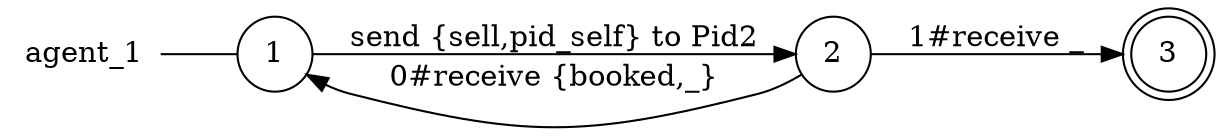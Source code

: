digraph agent_1 {
	rankdir="LR";
	n_0 [label="agent_1", shape="plaintext"];
	n_1 [id="1", shape=circle, label="1"];
	n_0 -> n_1 [arrowhead=none];
	n_2 [id="2", shape=circle, label="2"];
	n_3 [id="3", shape=doublecircle, label="3"];

	n_1 -> n_2 [id="[$e|0]", label="send {sell,pid_self} to Pid2"];
	n_2 -> n_3 [id="[$e|1]", label="1#receive _"];
	n_2 -> n_1 [id="[$e|4]", label="0#receive {booked,_}"];
}
